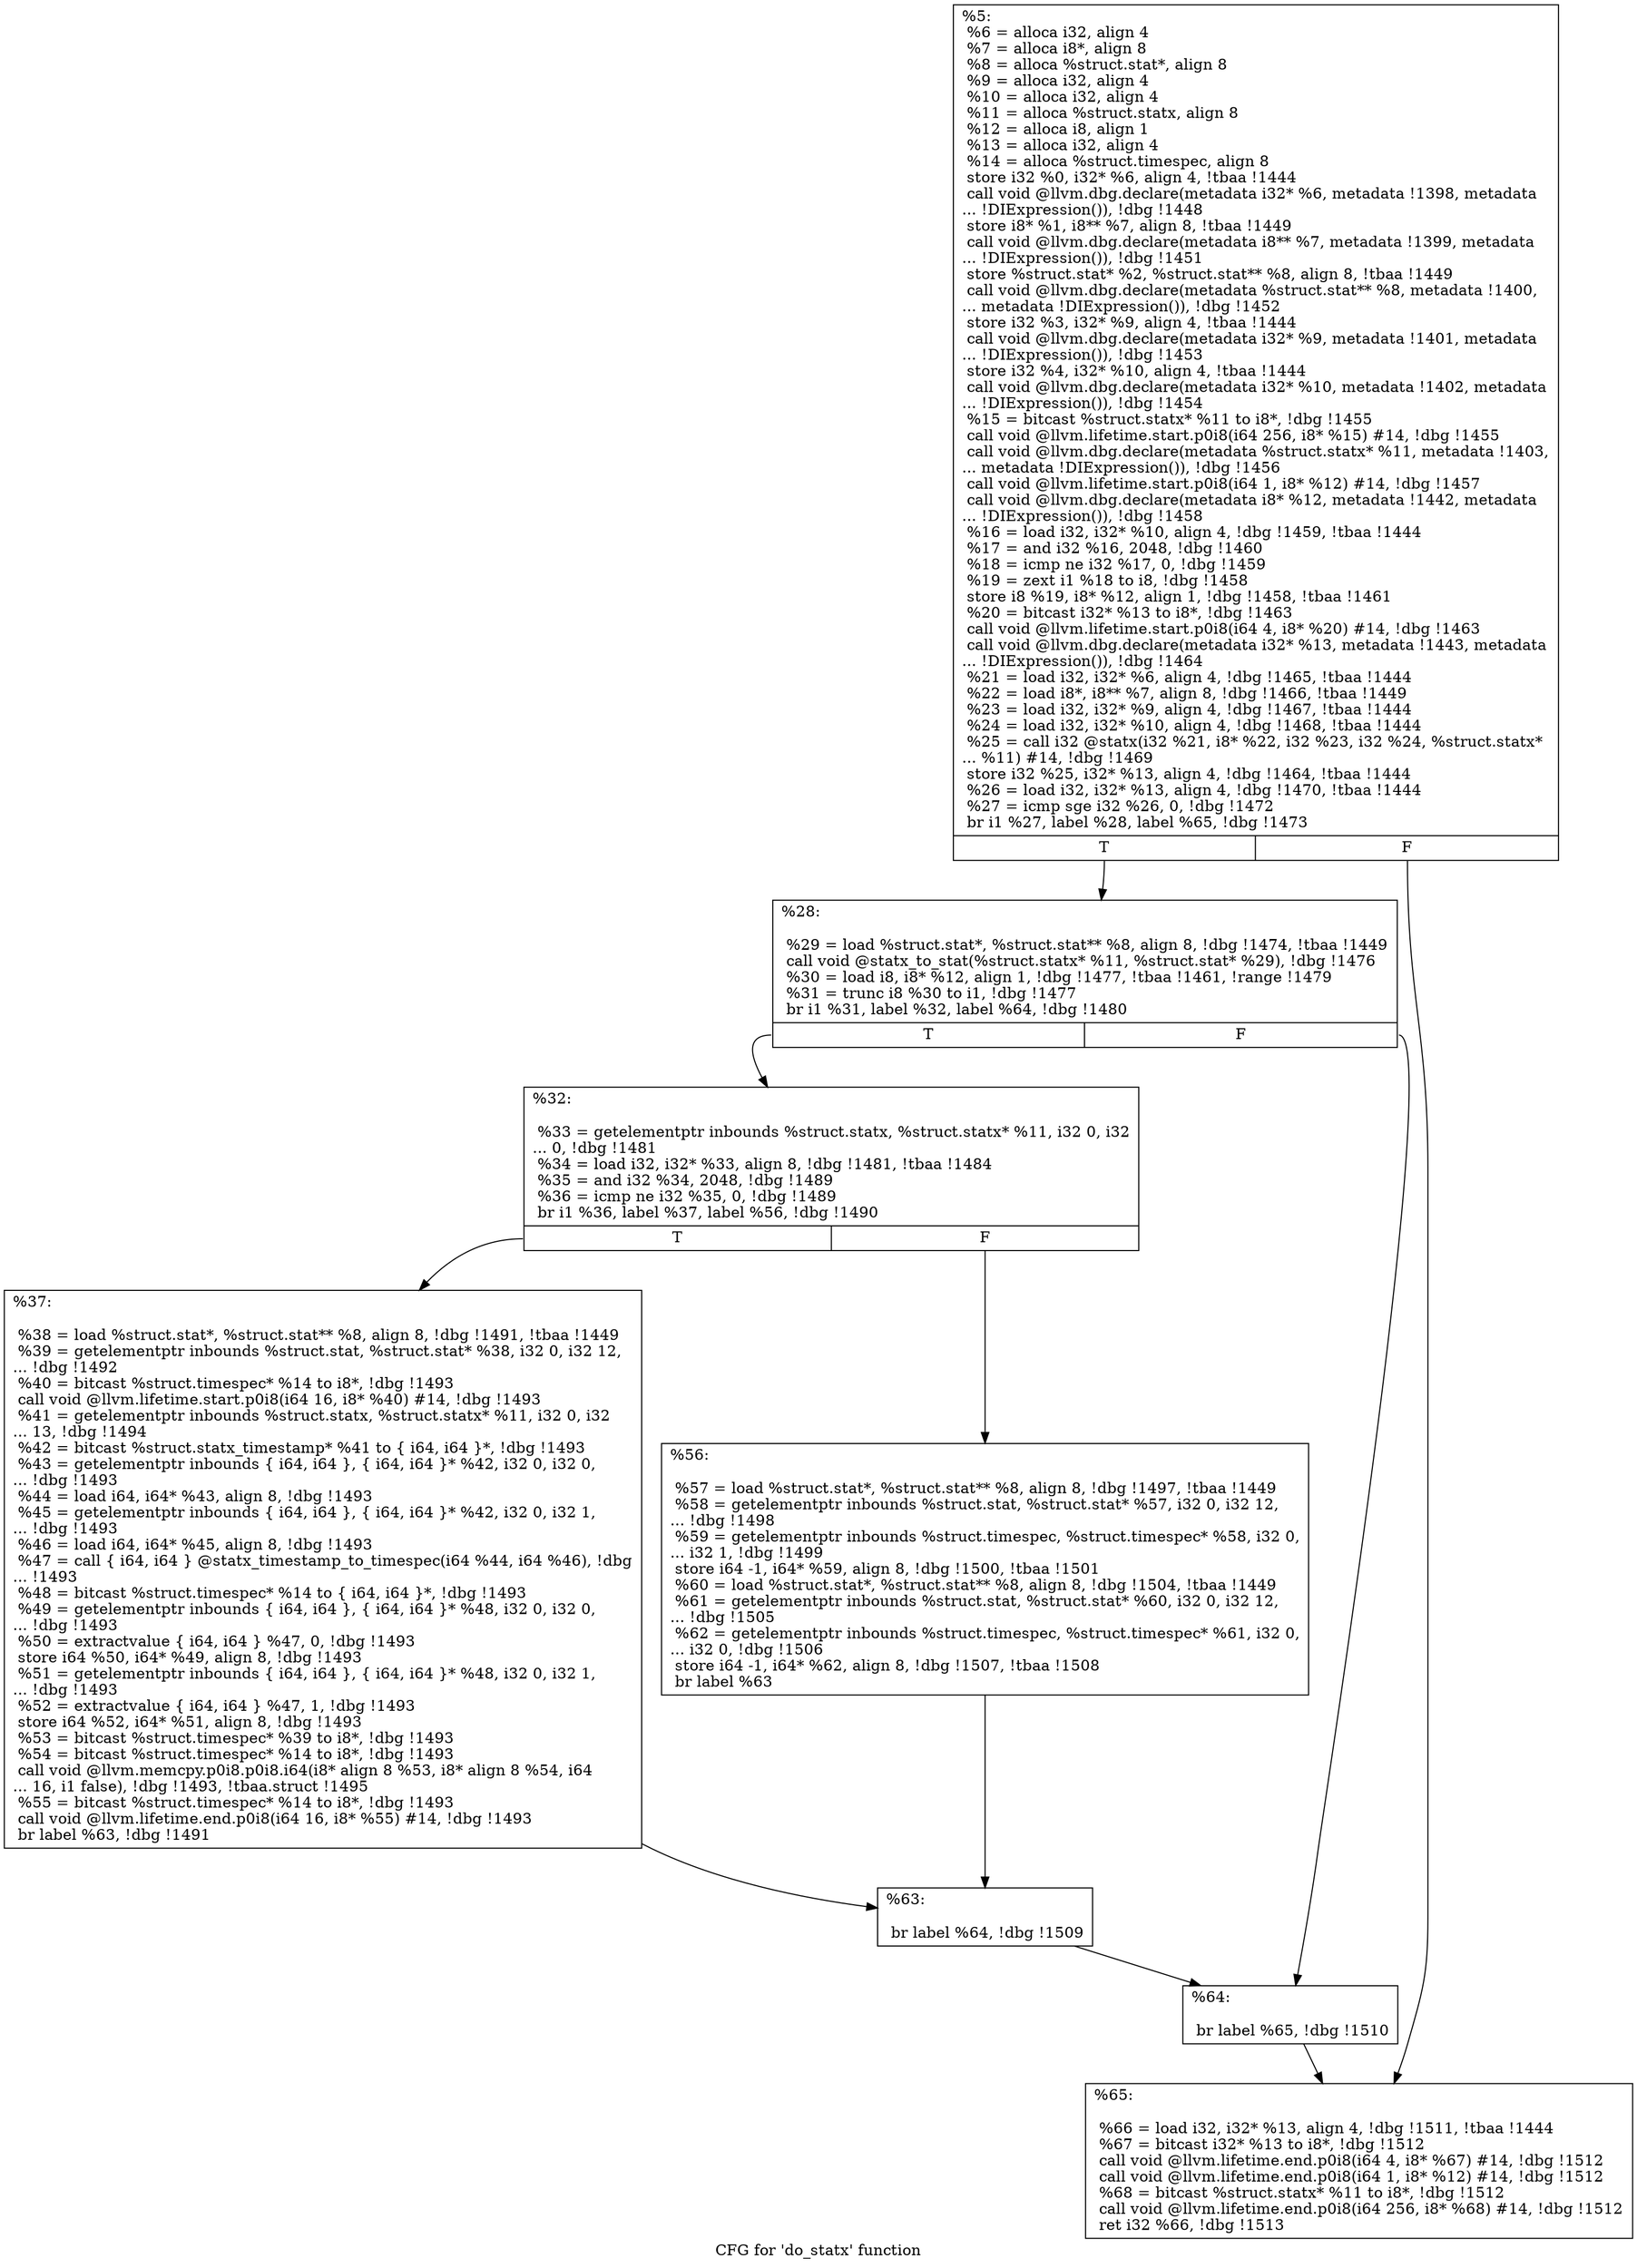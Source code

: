 digraph "CFG for 'do_statx' function" {
	label="CFG for 'do_statx' function";

	Node0x22429a0 [shape=record,label="{%5:\l  %6 = alloca i32, align 4\l  %7 = alloca i8*, align 8\l  %8 = alloca %struct.stat*, align 8\l  %9 = alloca i32, align 4\l  %10 = alloca i32, align 4\l  %11 = alloca %struct.statx, align 8\l  %12 = alloca i8, align 1\l  %13 = alloca i32, align 4\l  %14 = alloca %struct.timespec, align 8\l  store i32 %0, i32* %6, align 4, !tbaa !1444\l  call void @llvm.dbg.declare(metadata i32* %6, metadata !1398, metadata\l... !DIExpression()), !dbg !1448\l  store i8* %1, i8** %7, align 8, !tbaa !1449\l  call void @llvm.dbg.declare(metadata i8** %7, metadata !1399, metadata\l... !DIExpression()), !dbg !1451\l  store %struct.stat* %2, %struct.stat** %8, align 8, !tbaa !1449\l  call void @llvm.dbg.declare(metadata %struct.stat** %8, metadata !1400,\l... metadata !DIExpression()), !dbg !1452\l  store i32 %3, i32* %9, align 4, !tbaa !1444\l  call void @llvm.dbg.declare(metadata i32* %9, metadata !1401, metadata\l... !DIExpression()), !dbg !1453\l  store i32 %4, i32* %10, align 4, !tbaa !1444\l  call void @llvm.dbg.declare(metadata i32* %10, metadata !1402, metadata\l... !DIExpression()), !dbg !1454\l  %15 = bitcast %struct.statx* %11 to i8*, !dbg !1455\l  call void @llvm.lifetime.start.p0i8(i64 256, i8* %15) #14, !dbg !1455\l  call void @llvm.dbg.declare(metadata %struct.statx* %11, metadata !1403,\l... metadata !DIExpression()), !dbg !1456\l  call void @llvm.lifetime.start.p0i8(i64 1, i8* %12) #14, !dbg !1457\l  call void @llvm.dbg.declare(metadata i8* %12, metadata !1442, metadata\l... !DIExpression()), !dbg !1458\l  %16 = load i32, i32* %10, align 4, !dbg !1459, !tbaa !1444\l  %17 = and i32 %16, 2048, !dbg !1460\l  %18 = icmp ne i32 %17, 0, !dbg !1459\l  %19 = zext i1 %18 to i8, !dbg !1458\l  store i8 %19, i8* %12, align 1, !dbg !1458, !tbaa !1461\l  %20 = bitcast i32* %13 to i8*, !dbg !1463\l  call void @llvm.lifetime.start.p0i8(i64 4, i8* %20) #14, !dbg !1463\l  call void @llvm.dbg.declare(metadata i32* %13, metadata !1443, metadata\l... !DIExpression()), !dbg !1464\l  %21 = load i32, i32* %6, align 4, !dbg !1465, !tbaa !1444\l  %22 = load i8*, i8** %7, align 8, !dbg !1466, !tbaa !1449\l  %23 = load i32, i32* %9, align 4, !dbg !1467, !tbaa !1444\l  %24 = load i32, i32* %10, align 4, !dbg !1468, !tbaa !1444\l  %25 = call i32 @statx(i32 %21, i8* %22, i32 %23, i32 %24, %struct.statx*\l... %11) #14, !dbg !1469\l  store i32 %25, i32* %13, align 4, !dbg !1464, !tbaa !1444\l  %26 = load i32, i32* %13, align 4, !dbg !1470, !tbaa !1444\l  %27 = icmp sge i32 %26, 0, !dbg !1472\l  br i1 %27, label %28, label %65, !dbg !1473\l|{<s0>T|<s1>F}}"];
	Node0x22429a0:s0 -> Node0x22429f0;
	Node0x22429a0:s1 -> Node0x2242bd0;
	Node0x22429f0 [shape=record,label="{%28:\l\l  %29 = load %struct.stat*, %struct.stat** %8, align 8, !dbg !1474, !tbaa !1449\l  call void @statx_to_stat(%struct.statx* %11, %struct.stat* %29), !dbg !1476\l  %30 = load i8, i8* %12, align 1, !dbg !1477, !tbaa !1461, !range !1479\l  %31 = trunc i8 %30 to i1, !dbg !1477\l  br i1 %31, label %32, label %64, !dbg !1480\l|{<s0>T|<s1>F}}"];
	Node0x22429f0:s0 -> Node0x2242a40;
	Node0x22429f0:s1 -> Node0x2242b80;
	Node0x2242a40 [shape=record,label="{%32:\l\l  %33 = getelementptr inbounds %struct.statx, %struct.statx* %11, i32 0, i32\l... 0, !dbg !1481\l  %34 = load i32, i32* %33, align 8, !dbg !1481, !tbaa !1484\l  %35 = and i32 %34, 2048, !dbg !1489\l  %36 = icmp ne i32 %35, 0, !dbg !1489\l  br i1 %36, label %37, label %56, !dbg !1490\l|{<s0>T|<s1>F}}"];
	Node0x2242a40:s0 -> Node0x2242a90;
	Node0x2242a40:s1 -> Node0x2242ae0;
	Node0x2242a90 [shape=record,label="{%37:\l\l  %38 = load %struct.stat*, %struct.stat** %8, align 8, !dbg !1491, !tbaa !1449\l  %39 = getelementptr inbounds %struct.stat, %struct.stat* %38, i32 0, i32 12,\l... !dbg !1492\l  %40 = bitcast %struct.timespec* %14 to i8*, !dbg !1493\l  call void @llvm.lifetime.start.p0i8(i64 16, i8* %40) #14, !dbg !1493\l  %41 = getelementptr inbounds %struct.statx, %struct.statx* %11, i32 0, i32\l... 13, !dbg !1494\l  %42 = bitcast %struct.statx_timestamp* %41 to \{ i64, i64 \}*, !dbg !1493\l  %43 = getelementptr inbounds \{ i64, i64 \}, \{ i64, i64 \}* %42, i32 0, i32 0,\l... !dbg !1493\l  %44 = load i64, i64* %43, align 8, !dbg !1493\l  %45 = getelementptr inbounds \{ i64, i64 \}, \{ i64, i64 \}* %42, i32 0, i32 1,\l... !dbg !1493\l  %46 = load i64, i64* %45, align 8, !dbg !1493\l  %47 = call \{ i64, i64 \} @statx_timestamp_to_timespec(i64 %44, i64 %46), !dbg\l... !1493\l  %48 = bitcast %struct.timespec* %14 to \{ i64, i64 \}*, !dbg !1493\l  %49 = getelementptr inbounds \{ i64, i64 \}, \{ i64, i64 \}* %48, i32 0, i32 0,\l... !dbg !1493\l  %50 = extractvalue \{ i64, i64 \} %47, 0, !dbg !1493\l  store i64 %50, i64* %49, align 8, !dbg !1493\l  %51 = getelementptr inbounds \{ i64, i64 \}, \{ i64, i64 \}* %48, i32 0, i32 1,\l... !dbg !1493\l  %52 = extractvalue \{ i64, i64 \} %47, 1, !dbg !1493\l  store i64 %52, i64* %51, align 8, !dbg !1493\l  %53 = bitcast %struct.timespec* %39 to i8*, !dbg !1493\l  %54 = bitcast %struct.timespec* %14 to i8*, !dbg !1493\l  call void @llvm.memcpy.p0i8.p0i8.i64(i8* align 8 %53, i8* align 8 %54, i64\l... 16, i1 false), !dbg !1493, !tbaa.struct !1495\l  %55 = bitcast %struct.timespec* %14 to i8*, !dbg !1493\l  call void @llvm.lifetime.end.p0i8(i64 16, i8* %55) #14, !dbg !1493\l  br label %63, !dbg !1491\l}"];
	Node0x2242a90 -> Node0x2242b30;
	Node0x2242ae0 [shape=record,label="{%56:\l\l  %57 = load %struct.stat*, %struct.stat** %8, align 8, !dbg !1497, !tbaa !1449\l  %58 = getelementptr inbounds %struct.stat, %struct.stat* %57, i32 0, i32 12,\l... !dbg !1498\l  %59 = getelementptr inbounds %struct.timespec, %struct.timespec* %58, i32 0,\l... i32 1, !dbg !1499\l  store i64 -1, i64* %59, align 8, !dbg !1500, !tbaa !1501\l  %60 = load %struct.stat*, %struct.stat** %8, align 8, !dbg !1504, !tbaa !1449\l  %61 = getelementptr inbounds %struct.stat, %struct.stat* %60, i32 0, i32 12,\l... !dbg !1505\l  %62 = getelementptr inbounds %struct.timespec, %struct.timespec* %61, i32 0,\l... i32 0, !dbg !1506\l  store i64 -1, i64* %62, align 8, !dbg !1507, !tbaa !1508\l  br label %63\l}"];
	Node0x2242ae0 -> Node0x2242b30;
	Node0x2242b30 [shape=record,label="{%63:\l\l  br label %64, !dbg !1509\l}"];
	Node0x2242b30 -> Node0x2242b80;
	Node0x2242b80 [shape=record,label="{%64:\l\l  br label %65, !dbg !1510\l}"];
	Node0x2242b80 -> Node0x2242bd0;
	Node0x2242bd0 [shape=record,label="{%65:\l\l  %66 = load i32, i32* %13, align 4, !dbg !1511, !tbaa !1444\l  %67 = bitcast i32* %13 to i8*, !dbg !1512\l  call void @llvm.lifetime.end.p0i8(i64 4, i8* %67) #14, !dbg !1512\l  call void @llvm.lifetime.end.p0i8(i64 1, i8* %12) #14, !dbg !1512\l  %68 = bitcast %struct.statx* %11 to i8*, !dbg !1512\l  call void @llvm.lifetime.end.p0i8(i64 256, i8* %68) #14, !dbg !1512\l  ret i32 %66, !dbg !1513\l}"];
}
